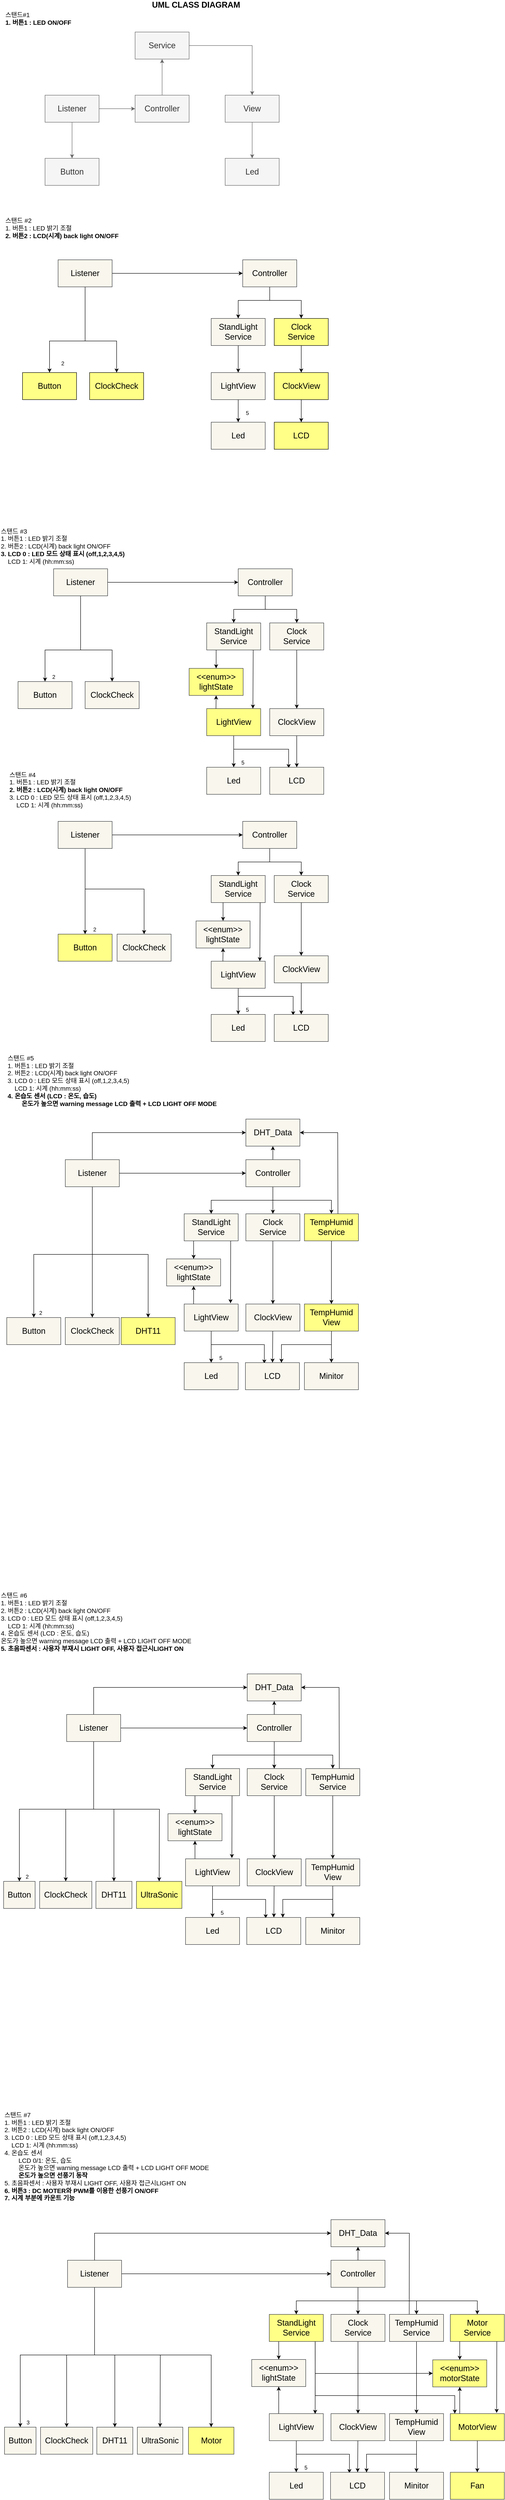 <mxfile>
    <diagram id="rwZVFnb9-4XuviEcM_qo" name="페이지-1">
        <mxGraphModel dx="939" dy="442" grid="1" gridSize="10" guides="1" tooltips="1" connect="1" arrows="1" fold="1" page="1" pageScale="1" pageWidth="827" pageHeight="1169" background="#ffffff" math="0" shadow="0">
            <root>
                <mxCell id="0"/>
                <mxCell id="1" parent="0"/>
                <mxCell id="2" value="Button" style="whiteSpace=wrap;html=1;fontSize=18;strokeColor=#666666;fontColor=#333333;fillColor=#f5f5f5;" parent="1" vertex="1">
                    <mxGeometry x="110" y="360" width="120" height="60" as="geometry"/>
                </mxCell>
                <mxCell id="6" value="" style="edgeStyle=none;html=1;fontSize=18;strokeColor=#666666;fontColor=#000000;fillColor=#f5f5f5;" parent="1" source="4" target="2" edge="1">
                    <mxGeometry relative="1" as="geometry"/>
                </mxCell>
                <mxCell id="8" value="" style="edgeStyle=none;html=1;fontSize=18;strokeColor=#666666;fontColor=#000000;fillColor=#f5f5f5;" parent="1" source="4" target="7" edge="1">
                    <mxGeometry relative="1" as="geometry"/>
                </mxCell>
                <mxCell id="4" value="Listener" style="whiteSpace=wrap;html=1;fontSize=18;strokeColor=#666666;fontColor=#333333;fillColor=#f5f5f5;" parent="1" vertex="1">
                    <mxGeometry x="110" y="220" width="120" height="60" as="geometry"/>
                </mxCell>
                <mxCell id="14" value="" style="edgeStyle=none;html=1;fontSize=18;strokeColor=#666666;fontColor=#000000;fillColor=#f5f5f5;" parent="1" source="7" target="13" edge="1">
                    <mxGeometry relative="1" as="geometry"/>
                </mxCell>
                <mxCell id="7" value="Controller" style="whiteSpace=wrap;html=1;fontSize=18;strokeColor=#666666;fontColor=#333333;fillColor=#f5f5f5;" parent="1" vertex="1">
                    <mxGeometry x="310" y="220" width="120" height="60" as="geometry"/>
                </mxCell>
                <mxCell id="12" value="" style="edgeStyle=none;html=1;fontSize=18;strokeColor=#666666;fontColor=#000000;fillColor=#f5f5f5;" parent="1" source="9" target="11" edge="1">
                    <mxGeometry relative="1" as="geometry"/>
                </mxCell>
                <mxCell id="9" value="View" style="whiteSpace=wrap;html=1;fontSize=18;strokeColor=#666666;fontColor=#333333;fillColor=#f5f5f5;" parent="1" vertex="1">
                    <mxGeometry x="510" y="220" width="120" height="60" as="geometry"/>
                </mxCell>
                <mxCell id="11" value="Led" style="whiteSpace=wrap;html=1;fontSize=18;strokeColor=#666666;fontColor=#333333;fillColor=#f5f5f5;" parent="1" vertex="1">
                    <mxGeometry x="510" y="360" width="120" height="60" as="geometry"/>
                </mxCell>
                <mxCell id="15" style="edgeStyle=orthogonalEdgeStyle;html=1;exitX=1;exitY=0.5;exitDx=0;exitDy=0;entryX=0.5;entryY=0;entryDx=0;entryDy=0;fontSize=18;rounded=0;strokeColor=#666666;fontColor=#000000;fillColor=#f5f5f5;" parent="1" source="13" target="9" edge="1">
                    <mxGeometry relative="1" as="geometry"/>
                </mxCell>
                <mxCell id="13" value="Service" style="whiteSpace=wrap;html=1;fontSize=18;strokeColor=#666666;fontColor=#333333;fillColor=#f5f5f5;" parent="1" vertex="1">
                    <mxGeometry x="310" y="80" width="120" height="60" as="geometry"/>
                </mxCell>
                <mxCell id="16" value="Button" style="whiteSpace=wrap;html=1;fontSize=18;fillColor=#ffff88;strokeColor=#000000;fontColor=#000000;" parent="1" vertex="1">
                    <mxGeometry x="60" y="835" width="120" height="60" as="geometry"/>
                </mxCell>
                <mxCell id="17" value="" style="edgeStyle=none;html=1;fontSize=18;entryX=0.5;entryY=0;entryDx=0;entryDy=0;rounded=0;fontColor=#000000;strokeColor=#000000;" parent="1" source="19" edge="1">
                    <mxGeometry relative="1" as="geometry">
                        <Array as="points">
                            <mxPoint x="199" y="765"/>
                            <mxPoint x="120" y="765"/>
                        </Array>
                        <mxPoint x="120" y="835" as="targetPoint"/>
                    </mxGeometry>
                </mxCell>
                <mxCell id="18" value="" style="edgeStyle=none;html=1;fontSize=18;strokeColor=#000000;" parent="1" source="19" target="21" edge="1">
                    <mxGeometry relative="1" as="geometry"/>
                </mxCell>
                <mxCell id="38" style="edgeStyle=none;rounded=0;html=1;entryX=0.5;entryY=0;entryDx=0;entryDy=0;exitX=0.5;exitY=1;exitDx=0;exitDy=0;fontColor=#000000;strokeColor=#000000;" parent="1" source="19" target="37" edge="1">
                    <mxGeometry relative="1" as="geometry">
                        <Array as="points">
                            <mxPoint x="199" y="765"/>
                            <mxPoint x="269" y="765"/>
                        </Array>
                    </mxGeometry>
                </mxCell>
                <mxCell id="19" value="Listener" style="whiteSpace=wrap;html=1;fontSize=18;strokeColor=#36393d;fillColor=#f9f7ed;fontColor=#000000;" parent="1" vertex="1">
                    <mxGeometry x="139" y="585" width="120" height="60" as="geometry"/>
                </mxCell>
                <mxCell id="33" style="edgeStyle=none;html=1;entryX=0.5;entryY=0;entryDx=0;entryDy=0;rounded=0;strokeColor=#000000;" parent="1" source="21" target="26" edge="1">
                    <mxGeometry relative="1" as="geometry">
                        <Array as="points">
                            <mxPoint x="609" y="675"/>
                            <mxPoint x="539" y="675"/>
                        </Array>
                    </mxGeometry>
                </mxCell>
                <mxCell id="34" style="edgeStyle=none;rounded=0;html=1;entryX=0.5;entryY=0;entryDx=0;entryDy=0;strokeColor=#000000;" parent="1" source="21" target="27" edge="1">
                    <mxGeometry relative="1" as="geometry">
                        <Array as="points">
                            <mxPoint x="609" y="675"/>
                            <mxPoint x="679" y="675"/>
                        </Array>
                    </mxGeometry>
                </mxCell>
                <mxCell id="21" value="Controller" style="whiteSpace=wrap;html=1;fontSize=18;strokeColor=#36393d;fillColor=#f9f7ed;fontColor=#000000;" parent="1" vertex="1">
                    <mxGeometry x="549" y="585" width="120" height="60" as="geometry"/>
                </mxCell>
                <mxCell id="22" value="" style="edgeStyle=none;html=1;fontSize=18;strokeColor=#000000;" parent="1" source="23" target="24" edge="1">
                    <mxGeometry relative="1" as="geometry"/>
                </mxCell>
                <mxCell id="23" value="LightView" style="whiteSpace=wrap;html=1;fontSize=18;strokeColor=#36393d;fillColor=#f9f7ed;fontColor=#000000;" parent="1" vertex="1">
                    <mxGeometry x="479" y="835" width="120" height="60" as="geometry"/>
                </mxCell>
                <mxCell id="24" value="Led" style="whiteSpace=wrap;html=1;fontSize=18;strokeColor=#36393d;fillColor=#f9f7ed;fontColor=#000000;" parent="1" vertex="1">
                    <mxGeometry x="479" y="945" width="120" height="60" as="geometry"/>
                </mxCell>
                <mxCell id="31" value="" style="edgeStyle=none;html=1;strokeColor=#000000;" parent="1" source="26" target="23" edge="1">
                    <mxGeometry relative="1" as="geometry"/>
                </mxCell>
                <mxCell id="26" value="StandLight&lt;br&gt;Service" style="whiteSpace=wrap;html=1;fontSize=18;strokeColor=#36393d;fillColor=#f9f7ed;fontColor=#000000;" parent="1" vertex="1">
                    <mxGeometry x="479" y="715" width="120" height="60" as="geometry"/>
                </mxCell>
                <mxCell id="32" value="" style="edgeStyle=none;html=1;strokeColor=#000000;" parent="1" source="27" target="28" edge="1">
                    <mxGeometry relative="1" as="geometry"/>
                </mxCell>
                <mxCell id="27" value="Clock&lt;br&gt;Service" style="whiteSpace=wrap;html=1;fontSize=18;fillColor=#ffff88;strokeColor=#000000;fontColor=#000000;" parent="1" vertex="1">
                    <mxGeometry x="619" y="715" width="120" height="60" as="geometry"/>
                </mxCell>
                <mxCell id="30" value="" style="edgeStyle=none;html=1;strokeColor=#000000;" parent="1" source="28" target="29" edge="1">
                    <mxGeometry relative="1" as="geometry"/>
                </mxCell>
                <mxCell id="28" value="ClockView" style="whiteSpace=wrap;html=1;fontSize=18;fillColor=#ffff88;strokeColor=#000000;fontColor=#000000;" parent="1" vertex="1">
                    <mxGeometry x="619" y="835" width="120" height="60" as="geometry"/>
                </mxCell>
                <mxCell id="29" value="LCD" style="whiteSpace=wrap;html=1;fontSize=18;fillColor=#ffff88;strokeColor=#000000;fontColor=#000000;" parent="1" vertex="1">
                    <mxGeometry x="619" y="945" width="120" height="60" as="geometry"/>
                </mxCell>
                <mxCell id="35" value="5" style="text;html=1;resizable=0;autosize=1;align=center;verticalAlign=middle;points=[];fillColor=none;rounded=0;fontColor=#000000;" parent="1" vertex="1">
                    <mxGeometry x="549" y="915" width="20" height="20" as="geometry"/>
                </mxCell>
                <mxCell id="36" value="2" style="text;html=1;resizable=0;autosize=1;align=center;verticalAlign=middle;points=[];fillColor=none;rounded=0;fontColor=#000000;" parent="1" vertex="1">
                    <mxGeometry x="139" y="805" width="20" height="20" as="geometry"/>
                </mxCell>
                <mxCell id="37" value="ClockCheck" style="whiteSpace=wrap;html=1;fontSize=18;fillColor=#ffff88;strokeColor=#000000;fontColor=#000000;" parent="1" vertex="1">
                    <mxGeometry x="209" y="835" width="120" height="60" as="geometry"/>
                </mxCell>
                <mxCell id="39" value="&lt;font style=&quot;font-size: 14px&quot;&gt;스탠드 #2&lt;br&gt;1. 버튼1 : LED 밝기 조절&lt;br&gt;&lt;b&gt;2. 버튼2 : LCD(시계) back light ON/OFF&lt;/b&gt;&lt;/font&gt;" style="text;html=1;resizable=0;autosize=1;align=left;verticalAlign=middle;points=[];fillColor=none;strokeColor=none;rounded=0;fontColor=#000000;" parent="1" vertex="1">
                    <mxGeometry x="20" y="490" width="270" height="50" as="geometry"/>
                </mxCell>
                <mxCell id="40" value="&lt;font style=&quot;font-size: 14px&quot;&gt;스탠드#1&lt;br&gt;&lt;b&gt;1. 버튼1 : LED ON/OFF&lt;/b&gt;&lt;/font&gt;" style="text;html=1;resizable=0;autosize=1;align=left;verticalAlign=middle;points=[];fillColor=none;rounded=0;fontColor=#000000;" parent="1" vertex="1">
                    <mxGeometry x="20" y="30" width="160" height="40" as="geometry"/>
                </mxCell>
                <mxCell id="41" value="Button" style="whiteSpace=wrap;html=1;fontSize=18;fillColor=#f9f7ed;strokeColor=#36393d;fontColor=#000000;" parent="1" vertex="1">
                    <mxGeometry x="50" y="1520" width="120" height="60" as="geometry"/>
                </mxCell>
                <mxCell id="42" value="" style="edgeStyle=none;html=1;fontSize=18;entryX=0.5;entryY=0;entryDx=0;entryDy=0;rounded=0;fontColor=#000000;strokeColor=#000000;" parent="1" source="45" target="41" edge="1">
                    <mxGeometry relative="1" as="geometry">
                        <Array as="points">
                            <mxPoint x="189" y="1450"/>
                            <mxPoint x="110" y="1450"/>
                        </Array>
                    </mxGeometry>
                </mxCell>
                <mxCell id="43" value="" style="edgeStyle=none;html=1;fontSize=18;strokeColor=#000000;" parent="1" source="45" target="48" edge="1">
                    <mxGeometry relative="1" as="geometry"/>
                </mxCell>
                <mxCell id="44" style="edgeStyle=none;rounded=0;html=1;entryX=0.5;entryY=0;entryDx=0;entryDy=0;exitX=0.5;exitY=1;exitDx=0;exitDy=0;fontColor=#000000;strokeColor=#000000;" parent="1" source="45" target="61" edge="1">
                    <mxGeometry relative="1" as="geometry">
                        <Array as="points">
                            <mxPoint x="189" y="1450"/>
                            <mxPoint x="259" y="1450"/>
                        </Array>
                    </mxGeometry>
                </mxCell>
                <mxCell id="45" value="Listener" style="whiteSpace=wrap;html=1;fontSize=18;strokeColor=#36393d;fillColor=#f9f7ed;fontColor=#000000;" parent="1" vertex="1">
                    <mxGeometry x="129" y="1270" width="120" height="60" as="geometry"/>
                </mxCell>
                <mxCell id="46" style="edgeStyle=none;html=1;entryX=0.5;entryY=0;entryDx=0;entryDy=0;rounded=0;strokeColor=#000000;" parent="1" source="48" target="53" edge="1">
                    <mxGeometry relative="1" as="geometry">
                        <Array as="points">
                            <mxPoint x="599" y="1360"/>
                            <mxPoint x="529" y="1360"/>
                        </Array>
                    </mxGeometry>
                </mxCell>
                <mxCell id="47" style="edgeStyle=none;rounded=0;html=1;entryX=0.5;entryY=0;entryDx=0;entryDy=0;strokeColor=#000000;" parent="1" source="48" target="55" edge="1">
                    <mxGeometry relative="1" as="geometry">
                        <Array as="points">
                            <mxPoint x="599" y="1360"/>
                            <mxPoint x="669" y="1360"/>
                        </Array>
                    </mxGeometry>
                </mxCell>
                <mxCell id="48" value="Controller" style="whiteSpace=wrap;html=1;fontSize=18;strokeColor=#36393d;fillColor=#f9f7ed;fontColor=#000000;" parent="1" vertex="1">
                    <mxGeometry x="539" y="1270" width="120" height="60" as="geometry"/>
                </mxCell>
                <mxCell id="49" value="" style="edgeStyle=none;html=1;fontSize=18;strokeColor=#000000;" parent="1" source="50" target="51" edge="1">
                    <mxGeometry relative="1" as="geometry"/>
                </mxCell>
                <mxCell id="62" style="edgeStyle=none;html=1;exitX=0.5;exitY=1;exitDx=0;exitDy=0;strokeColor=#000000;entryX=0.35;entryY=0.033;entryDx=0;entryDy=0;entryPerimeter=0;rounded=0;" parent="1" source="50" target="58" edge="1">
                    <mxGeometry relative="1" as="geometry">
                        <mxPoint x="650" y="1770" as="targetPoint"/>
                        <Array as="points">
                            <mxPoint x="529" y="1670"/>
                            <mxPoint x="651" y="1670"/>
                        </Array>
                    </mxGeometry>
                </mxCell>
                <mxCell id="50" value="LightView" style="whiteSpace=wrap;html=1;fontSize=18;strokeColor=#36393d;fillColor=#ffff88;fontColor=#000000;" parent="1" vertex="1">
                    <mxGeometry x="469" y="1580" width="120" height="60" as="geometry"/>
                </mxCell>
                <mxCell id="51" value="Led" style="whiteSpace=wrap;html=1;fontSize=18;strokeColor=#36393d;fillColor=#f9f7ed;fontColor=#000000;" parent="1" vertex="1">
                    <mxGeometry x="469" y="1710" width="120" height="60" as="geometry"/>
                </mxCell>
                <mxCell id="53" value="StandLight&lt;br&gt;Service" style="whiteSpace=wrap;html=1;fontSize=18;strokeColor=#36393d;fillColor=#f9f7ed;fontColor=#000000;" parent="1" vertex="1">
                    <mxGeometry x="469" y="1390" width="120" height="60" as="geometry"/>
                </mxCell>
                <mxCell id="54" value="" style="edgeStyle=none;html=1;strokeColor=#000000;entryX=0.5;entryY=0;entryDx=0;entryDy=0;" parent="1" source="55" target="57" edge="1">
                    <mxGeometry relative="1" as="geometry">
                        <mxPoint x="669" y="1590" as="targetPoint"/>
                    </mxGeometry>
                </mxCell>
                <mxCell id="55" value="Clock&lt;br&gt;Service" style="whiteSpace=wrap;html=1;fontSize=18;fillColor=#f9f7ed;strokeColor=#36393d;fontColor=#000000;" parent="1" vertex="1">
                    <mxGeometry x="609" y="1390" width="120" height="60" as="geometry"/>
                </mxCell>
                <mxCell id="56" value="" style="edgeStyle=none;html=1;strokeColor=#000000;" parent="1" source="57" target="58" edge="1">
                    <mxGeometry relative="1" as="geometry"/>
                </mxCell>
                <mxCell id="57" value="ClockView" style="whiteSpace=wrap;html=1;fontSize=18;fillColor=#f9f7ed;strokeColor=#36393d;fontColor=#000000;" parent="1" vertex="1">
                    <mxGeometry x="609" y="1580" width="120" height="60" as="geometry"/>
                </mxCell>
                <mxCell id="58" value="LCD" style="whiteSpace=wrap;html=1;fontSize=18;fillColor=#f9f7ed;strokeColor=#36393d;fontColor=#000000;" parent="1" vertex="1">
                    <mxGeometry x="609" y="1710" width="120" height="60" as="geometry"/>
                </mxCell>
                <mxCell id="59" value="5" style="text;html=1;resizable=0;autosize=1;align=center;verticalAlign=middle;points=[];fillColor=none;rounded=0;fontColor=#000000;" parent="1" vertex="1">
                    <mxGeometry x="539" y="1690" width="20" height="20" as="geometry"/>
                </mxCell>
                <mxCell id="60" value="2" style="text;html=1;resizable=0;autosize=1;align=center;verticalAlign=middle;points=[];fillColor=none;rounded=0;fontColor=#000000;" parent="1" vertex="1">
                    <mxGeometry x="119" y="1500" width="20" height="20" as="geometry"/>
                </mxCell>
                <mxCell id="61" value="ClockCheck" style="whiteSpace=wrap;html=1;fontSize=18;fillColor=#f9f7ed;strokeColor=#36393d;fontColor=#000000;" parent="1" vertex="1">
                    <mxGeometry x="199" y="1520" width="120" height="60" as="geometry"/>
                </mxCell>
                <mxCell id="63" value="&lt;font&gt;&lt;font style=&quot;font-size: 14px&quot;&gt;스탠드 #3&lt;br&gt;1. 버튼1 : LED 밝기 조절&lt;br&gt;2. 버튼2 : LCD(시계) back light ON/OFF&lt;br&gt;&lt;b&gt;3. LCD 0 : LED 모드 상태 표시 (off,1,2,3,4,5)&lt;/b&gt;&lt;br&gt;&amp;nbsp; &amp;nbsp; LCD 1: 시계 (hh:mm:ss)&lt;/font&gt;&lt;br&gt;&lt;/font&gt;" style="text;html=1;resizable=0;autosize=1;align=left;verticalAlign=middle;points=[];fillColor=none;strokeColor=none;rounded=0;fontColor=#000000;" parent="1" vertex="1">
                    <mxGeometry x="10" y="1180" width="300" height="80" as="geometry"/>
                </mxCell>
                <mxCell id="86" value="Button" style="whiteSpace=wrap;html=1;fontSize=18;fillColor=#ffff88;strokeColor=#36393d;fontColor=#000000;" parent="1" vertex="1">
                    <mxGeometry x="139" y="2080" width="120" height="60" as="geometry"/>
                </mxCell>
                <mxCell id="87" value="" style="edgeStyle=none;html=1;fontSize=18;entryX=0.5;entryY=0;entryDx=0;entryDy=0;rounded=0;fontColor=#000000;strokeColor=#000000;" parent="1" source="90" target="86" edge="1">
                    <mxGeometry relative="1" as="geometry">
                        <Array as="points">
                            <mxPoint x="199" y="2010"/>
                        </Array>
                    </mxGeometry>
                </mxCell>
                <mxCell id="88" value="" style="edgeStyle=none;html=1;fontSize=18;strokeColor=#000000;" parent="1" source="90" target="93" edge="1">
                    <mxGeometry relative="1" as="geometry"/>
                </mxCell>
                <mxCell id="89" style="edgeStyle=none;rounded=0;html=1;entryX=0.5;entryY=0;entryDx=0;entryDy=0;exitX=0.5;exitY=1;exitDx=0;exitDy=0;fontColor=#000000;strokeColor=#000000;" parent="1" source="90" target="107" edge="1">
                    <mxGeometry relative="1" as="geometry">
                        <Array as="points">
                            <mxPoint x="199" y="1980"/>
                            <mxPoint x="269" y="1980"/>
                            <mxPoint x="330" y="1980"/>
                        </Array>
                    </mxGeometry>
                </mxCell>
                <mxCell id="90" value="Listener" style="whiteSpace=wrap;html=1;fontSize=18;strokeColor=#36393d;fillColor=#f9f7ed;fontColor=#000000;" parent="1" vertex="1">
                    <mxGeometry x="139" y="1830" width="120" height="60" as="geometry"/>
                </mxCell>
                <mxCell id="91" style="edgeStyle=none;html=1;entryX=0.5;entryY=0;entryDx=0;entryDy=0;rounded=0;strokeColor=#000000;" parent="1" source="93" target="99" edge="1">
                    <mxGeometry relative="1" as="geometry">
                        <Array as="points">
                            <mxPoint x="609" y="1920"/>
                            <mxPoint x="539" y="1920"/>
                        </Array>
                    </mxGeometry>
                </mxCell>
                <mxCell id="92" style="edgeStyle=none;rounded=0;html=1;entryX=0.5;entryY=0;entryDx=0;entryDy=0;strokeColor=#000000;" parent="1" source="93" target="101" edge="1">
                    <mxGeometry relative="1" as="geometry">
                        <Array as="points">
                            <mxPoint x="609" y="1920"/>
                            <mxPoint x="679" y="1920"/>
                        </Array>
                    </mxGeometry>
                </mxCell>
                <mxCell id="93" value="Controller" style="whiteSpace=wrap;html=1;fontSize=18;strokeColor=#36393d;fillColor=#f9f7ed;fontColor=#000000;" parent="1" vertex="1">
                    <mxGeometry x="549" y="1830" width="120" height="60" as="geometry"/>
                </mxCell>
                <mxCell id="94" value="" style="edgeStyle=none;html=1;fontSize=18;strokeColor=#000000;" parent="1" source="96" target="97" edge="1">
                    <mxGeometry relative="1" as="geometry"/>
                </mxCell>
                <mxCell id="95" style="edgeStyle=none;html=1;exitX=0.5;exitY=1;exitDx=0;exitDy=0;strokeColor=#000000;entryX=0.35;entryY=0.033;entryDx=0;entryDy=0;entryPerimeter=0;rounded=0;" parent="1" source="96" target="104" edge="1">
                    <mxGeometry relative="1" as="geometry">
                        <mxPoint x="660" y="2318" as="targetPoint"/>
                        <Array as="points">
                            <mxPoint x="539" y="2218"/>
                            <mxPoint x="661" y="2218"/>
                        </Array>
                    </mxGeometry>
                </mxCell>
                <mxCell id="96" value="LightView" style="whiteSpace=wrap;html=1;fontSize=18;strokeColor=#36393d;fillColor=#f9f7ed;fontColor=#000000;" parent="1" vertex="1">
                    <mxGeometry x="479" y="2140" width="120" height="60" as="geometry"/>
                </mxCell>
                <mxCell id="97" value="Led" style="whiteSpace=wrap;html=1;fontSize=18;strokeColor=#36393d;fillColor=#f9f7ed;fontColor=#000000;" parent="1" vertex="1">
                    <mxGeometry x="479" y="2258" width="120" height="60" as="geometry"/>
                </mxCell>
                <mxCell id="99" value="StandLight&lt;br&gt;Service" style="whiteSpace=wrap;html=1;fontSize=18;strokeColor=#36393d;fillColor=#f9f7ed;fontColor=#000000;" parent="1" vertex="1">
                    <mxGeometry x="479" y="1950" width="120" height="60" as="geometry"/>
                </mxCell>
                <mxCell id="100" value="" style="edgeStyle=none;html=1;strokeColor=#000000;" parent="1" source="101" target="103" edge="1">
                    <mxGeometry relative="1" as="geometry"/>
                </mxCell>
                <mxCell id="101" value="Clock&lt;br&gt;Service" style="whiteSpace=wrap;html=1;fontSize=18;fillColor=#f9f7ed;strokeColor=#36393d;fontColor=#000000;" parent="1" vertex="1">
                    <mxGeometry x="619" y="1950" width="120" height="60" as="geometry"/>
                </mxCell>
                <mxCell id="102" value="" style="edgeStyle=none;html=1;strokeColor=#000000;" parent="1" source="103" target="104" edge="1">
                    <mxGeometry relative="1" as="geometry"/>
                </mxCell>
                <mxCell id="103" value="ClockView" style="whiteSpace=wrap;html=1;fontSize=18;fillColor=#f9f7ed;strokeColor=#36393d;fontColor=#000000;" parent="1" vertex="1">
                    <mxGeometry x="619" y="2128" width="120" height="60" as="geometry"/>
                </mxCell>
                <mxCell id="104" value="LCD" style="whiteSpace=wrap;html=1;fontSize=18;fillColor=#f9f7ed;strokeColor=#36393d;fontColor=#000000;" parent="1" vertex="1">
                    <mxGeometry x="619" y="2258" width="120" height="60" as="geometry"/>
                </mxCell>
                <mxCell id="105" value="5" style="text;html=1;resizable=0;autosize=1;align=center;verticalAlign=middle;points=[];fillColor=none;rounded=0;fontColor=#000000;" parent="1" vertex="1">
                    <mxGeometry x="549" y="2238" width="20" height="20" as="geometry"/>
                </mxCell>
                <mxCell id="106" value="2" style="text;html=1;resizable=0;autosize=1;align=center;verticalAlign=middle;points=[];fillColor=none;rounded=0;fontColor=#000000;" parent="1" vertex="1">
                    <mxGeometry x="210" y="2060" width="20" height="20" as="geometry"/>
                </mxCell>
                <mxCell id="107" value="ClockCheck" style="whiteSpace=wrap;html=1;fontSize=18;fillColor=#f9f7ed;strokeColor=#36393d;fontColor=#000000;" parent="1" vertex="1">
                    <mxGeometry x="270" y="2080" width="120" height="60" as="geometry"/>
                </mxCell>
                <mxCell id="108" value="&lt;font&gt;&lt;font style=&quot;font-size: 14px&quot;&gt;스탠드 #4&lt;br&gt;1. 버튼1 : LED 밝기 조절&lt;br&gt;&lt;b&gt;2. 버튼2 :&lt;/b&gt; &lt;b&gt;LCD(시계) back light ON/OFF&lt;/b&gt;&lt;br&gt;3. LCD 0 : LED 모드 상태 표시 (off,1,2,3,4,5)&lt;br&gt;&amp;nbsp; &amp;nbsp; LCD 1: 시계 (hh:mm:ss)&lt;/font&gt;&lt;br&gt;&lt;/font&gt;" style="text;html=1;resizable=0;autosize=1;align=left;verticalAlign=middle;points=[];fillColor=none;strokeColor=none;rounded=0;fontColor=#000000;" parent="1" vertex="1">
                    <mxGeometry x="29" y="1720" width="290" height="80" as="geometry"/>
                </mxCell>
                <mxCell id="Rb2rSseCKVTXl8TNKAfo-113" value="Button" style="whiteSpace=wrap;html=1;fontSize=18;fillColor=#f9f7ed;strokeColor=#36393d;fontColor=#000000;" parent="1" vertex="1">
                    <mxGeometry x="25" y="2930" width="120" height="60" as="geometry"/>
                </mxCell>
                <mxCell id="Rb2rSseCKVTXl8TNKAfo-114" value="" style="edgeStyle=none;html=1;fontSize=18;entryX=0.5;entryY=0;entryDx=0;entryDy=0;rounded=0;fontColor=#000000;strokeColor=#000000;" parent="1" source="Rb2rSseCKVTXl8TNKAfo-118" target="Rb2rSseCKVTXl8TNKAfo-113" edge="1">
                    <mxGeometry relative="1" as="geometry">
                        <Array as="points">
                            <mxPoint x="215" y="2790"/>
                            <mxPoint x="85" y="2790"/>
                        </Array>
                    </mxGeometry>
                </mxCell>
                <mxCell id="Rb2rSseCKVTXl8TNKAfo-115" value="" style="edgeStyle=none;html=1;fontSize=18;strokeColor=#000000;" parent="1" source="Rb2rSseCKVTXl8TNKAfo-118" target="Rb2rSseCKVTXl8TNKAfo-121" edge="1">
                    <mxGeometry relative="1" as="geometry"/>
                </mxCell>
                <mxCell id="Rb2rSseCKVTXl8TNKAfo-116" style="edgeStyle=none;rounded=0;html=1;entryX=0.5;entryY=0;entryDx=0;entryDy=0;exitX=0.5;exitY=1;exitDx=0;exitDy=0;fontColor=#000000;strokeColor=#000000;" parent="1" source="Rb2rSseCKVTXl8TNKAfo-118" target="Rb2rSseCKVTXl8TNKAfo-135" edge="1">
                    <mxGeometry relative="1" as="geometry">
                        <Array as="points"/>
                    </mxGeometry>
                </mxCell>
                <mxCell id="Rb2rSseCKVTXl8TNKAfo-139" style="edgeStyle=orthogonalEdgeStyle;rounded=0;html=1;exitX=0.5;exitY=1;exitDx=0;exitDy=0;fontSize=14;fontColor=#000000;strokeColor=#000000;" parent="1" source="Rb2rSseCKVTXl8TNKAfo-118" target="Rb2rSseCKVTXl8TNKAfo-138" edge="1">
                    <mxGeometry relative="1" as="geometry">
                        <Array as="points">
                            <mxPoint x="215" y="2790"/>
                            <mxPoint x="339" y="2790"/>
                        </Array>
                    </mxGeometry>
                </mxCell>
                <mxCell id="124" style="edgeStyle=none;html=1;entryX=0;entryY=0.5;entryDx=0;entryDy=0;fontColor=#000000;strokeColor=#000000;exitX=0.5;exitY=0;exitDx=0;exitDy=0;rounded=0;" parent="1" source="Rb2rSseCKVTXl8TNKAfo-118" target="123" edge="1">
                    <mxGeometry relative="1" as="geometry">
                        <Array as="points">
                            <mxPoint x="215" y="2520"/>
                        </Array>
                    </mxGeometry>
                </mxCell>
                <mxCell id="Rb2rSseCKVTXl8TNKAfo-118" value="Listener" style="whiteSpace=wrap;html=1;fontSize=18;strokeColor=#36393d;fillColor=#f9f7ed;fontColor=#000000;" parent="1" vertex="1">
                    <mxGeometry x="155" y="2580" width="120" height="60" as="geometry"/>
                </mxCell>
                <mxCell id="Rb2rSseCKVTXl8TNKAfo-119" style="edgeStyle=none;html=1;entryX=0.5;entryY=0;entryDx=0;entryDy=0;rounded=0;strokeColor=#000000;" parent="1" source="Rb2rSseCKVTXl8TNKAfo-121" target="Rb2rSseCKVTXl8TNKAfo-127" edge="1">
                    <mxGeometry relative="1" as="geometry">
                        <Array as="points">
                            <mxPoint x="616" y="2670"/>
                            <mxPoint x="479" y="2670"/>
                        </Array>
                    </mxGeometry>
                </mxCell>
                <mxCell id="117" style="edgeStyle=orthogonalEdgeStyle;html=1;exitX=0.5;exitY=1;exitDx=0;exitDy=0;entryX=0.5;entryY=0;entryDx=0;entryDy=0;fontColor=#000000;rounded=0;strokeColor=#000000;" parent="1" source="Rb2rSseCKVTXl8TNKAfo-121" target="113" edge="1">
                    <mxGeometry relative="1" as="geometry">
                        <Array as="points">
                            <mxPoint x="616" y="2670"/>
                            <mxPoint x="746" y="2670"/>
                        </Array>
                    </mxGeometry>
                </mxCell>
                <mxCell id="125" style="edgeStyle=none;rounded=0;html=1;entryX=0.5;entryY=1;entryDx=0;entryDy=0;fontColor=#000000;strokeColor=#000000;exitX=0.5;exitY=0;exitDx=0;exitDy=0;" parent="1" source="Rb2rSseCKVTXl8TNKAfo-121" target="123" edge="1">
                    <mxGeometry relative="1" as="geometry">
                        <Array as="points"/>
                    </mxGeometry>
                </mxCell>
                <mxCell id="127" style="edgeStyle=none;rounded=0;html=1;entryX=0.5;entryY=0;entryDx=0;entryDy=0;fontColor=#000000;strokeColor=#000000;" parent="1" source="Rb2rSseCKVTXl8TNKAfo-121" target="Rb2rSseCKVTXl8TNKAfo-129" edge="1">
                    <mxGeometry relative="1" as="geometry"/>
                </mxCell>
                <mxCell id="Rb2rSseCKVTXl8TNKAfo-121" value="Controller" style="whiteSpace=wrap;html=1;fontSize=18;strokeColor=#36393d;fillColor=#f9f7ed;fontColor=#000000;" parent="1" vertex="1">
                    <mxGeometry x="556" y="2580" width="120" height="60" as="geometry"/>
                </mxCell>
                <mxCell id="Rb2rSseCKVTXl8TNKAfo-122" value="" style="edgeStyle=none;html=1;fontSize=18;strokeColor=#000000;" parent="1" source="Rb2rSseCKVTXl8TNKAfo-124" target="Rb2rSseCKVTXl8TNKAfo-125" edge="1">
                    <mxGeometry relative="1" as="geometry"/>
                </mxCell>
                <mxCell id="Rb2rSseCKVTXl8TNKAfo-123" style="edgeStyle=none;html=1;exitX=0.5;exitY=1;exitDx=0;exitDy=0;strokeColor=#000000;entryX=0.35;entryY=0.033;entryDx=0;entryDy=0;entryPerimeter=0;rounded=0;" parent="1" source="Rb2rSseCKVTXl8TNKAfo-124" target="Rb2rSseCKVTXl8TNKAfo-132" edge="1">
                    <mxGeometry relative="1" as="geometry">
                        <mxPoint x="596" y="2990" as="targetPoint"/>
                        <Array as="points">
                            <mxPoint x="479" y="2990"/>
                            <mxPoint x="597" y="2990"/>
                        </Array>
                    </mxGeometry>
                </mxCell>
                <mxCell id="172" style="edgeStyle=none;rounded=0;html=1;entryX=0.5;entryY=1;entryDx=0;entryDy=0;fontSize=14;fontColor=#000000;strokeColor=#000000;exitX=0.175;exitY=-0.008;exitDx=0;exitDy=0;exitPerimeter=0;" parent="1" source="Rb2rSseCKVTXl8TNKAfo-124" target="170" edge="1">
                    <mxGeometry relative="1" as="geometry">
                        <Array as="points">
                            <mxPoint x="440" y="2880"/>
                        </Array>
                    </mxGeometry>
                </mxCell>
                <mxCell id="Rb2rSseCKVTXl8TNKAfo-124" value="LightView" style="whiteSpace=wrap;html=1;fontSize=18;strokeColor=#36393d;fillColor=#f9f7ed;fontColor=#000000;" parent="1" vertex="1">
                    <mxGeometry x="419" y="2900" width="120" height="60" as="geometry"/>
                </mxCell>
                <mxCell id="Rb2rSseCKVTXl8TNKAfo-125" value="Led" style="whiteSpace=wrap;html=1;fontSize=18;strokeColor=#36393d;fillColor=#f9f7ed;fontColor=#000000;" parent="1" vertex="1">
                    <mxGeometry x="419" y="3030" width="120" height="60" as="geometry"/>
                </mxCell>
                <mxCell id="Rb2rSseCKVTXl8TNKAfo-126" value="" style="edgeStyle=none;html=1;strokeColor=#000000;exitX=0.861;exitY=0.987;exitDx=0;exitDy=0;exitPerimeter=0;entryX=0.858;entryY=-0.026;entryDx=0;entryDy=0;entryPerimeter=0;" parent="1" source="Rb2rSseCKVTXl8TNKAfo-127" target="Rb2rSseCKVTXl8TNKAfo-124" edge="1">
                    <mxGeometry relative="1" as="geometry"/>
                </mxCell>
                <mxCell id="171" style="edgeStyle=none;rounded=0;html=1;entryX=0.5;entryY=0;entryDx=0;entryDy=0;fontSize=14;fontColor=#000000;strokeColor=#000000;exitX=0.175;exitY=0.987;exitDx=0;exitDy=0;exitPerimeter=0;" parent="1" source="Rb2rSseCKVTXl8TNKAfo-127" target="170" edge="1">
                    <mxGeometry relative="1" as="geometry">
                        <Array as="points">
                            <mxPoint x="440" y="2780"/>
                        </Array>
                    </mxGeometry>
                </mxCell>
                <mxCell id="Rb2rSseCKVTXl8TNKAfo-127" value="StandLight&lt;br&gt;Service" style="whiteSpace=wrap;html=1;fontSize=18;strokeColor=#36393d;fillColor=#f9f7ed;fontColor=#000000;" parent="1" vertex="1">
                    <mxGeometry x="419" y="2700" width="120" height="60" as="geometry"/>
                </mxCell>
                <mxCell id="Rb2rSseCKVTXl8TNKAfo-128" value="" style="edgeStyle=none;html=1;strokeColor=#000000;" parent="1" source="Rb2rSseCKVTXl8TNKAfo-129" target="Rb2rSseCKVTXl8TNKAfo-131" edge="1">
                    <mxGeometry relative="1" as="geometry"/>
                </mxCell>
                <mxCell id="Rb2rSseCKVTXl8TNKAfo-129" value="Clock&lt;br&gt;Service" style="whiteSpace=wrap;html=1;fontSize=18;fillColor=#f9f7ed;strokeColor=#36393d;fontColor=#000000;" parent="1" vertex="1">
                    <mxGeometry x="556" y="2700" width="120" height="60" as="geometry"/>
                </mxCell>
                <mxCell id="Rb2rSseCKVTXl8TNKAfo-130" value="" style="edgeStyle=none;html=1;strokeColor=#000000;" parent="1" source="Rb2rSseCKVTXl8TNKAfo-131" target="Rb2rSseCKVTXl8TNKAfo-132" edge="1">
                    <mxGeometry relative="1" as="geometry"/>
                </mxCell>
                <mxCell id="Rb2rSseCKVTXl8TNKAfo-131" value="ClockView" style="whiteSpace=wrap;html=1;fontSize=18;fillColor=#f9f7ed;strokeColor=#36393d;fontColor=#000000;" parent="1" vertex="1">
                    <mxGeometry x="556" y="2900" width="120" height="60" as="geometry"/>
                </mxCell>
                <mxCell id="Rb2rSseCKVTXl8TNKAfo-132" value="LCD" style="whiteSpace=wrap;html=1;fontSize=18;fillColor=#f9f7ed;strokeColor=#36393d;fontColor=#000000;" parent="1" vertex="1">
                    <mxGeometry x="555" y="3030" width="120" height="60" as="geometry"/>
                </mxCell>
                <mxCell id="Rb2rSseCKVTXl8TNKAfo-133" value="5" style="text;html=1;resizable=0;autosize=1;align=center;verticalAlign=middle;points=[];fillColor=none;rounded=0;fontColor=#000000;" parent="1" vertex="1">
                    <mxGeometry x="490" y="3010" width="20" height="20" as="geometry"/>
                </mxCell>
                <mxCell id="Rb2rSseCKVTXl8TNKAfo-134" value="2" style="text;html=1;resizable=0;autosize=1;align=center;verticalAlign=middle;points=[];fillColor=none;rounded=0;fontColor=#000000;" parent="1" vertex="1">
                    <mxGeometry x="90" y="2910" width="20" height="20" as="geometry"/>
                </mxCell>
                <mxCell id="Rb2rSseCKVTXl8TNKAfo-135" value="ClockCheck" style="whiteSpace=wrap;html=1;fontSize=18;fillColor=#f9f7ed;strokeColor=#36393d;fontColor=#000000;" parent="1" vertex="1">
                    <mxGeometry x="155" y="2930" width="120" height="60" as="geometry"/>
                </mxCell>
                <mxCell id="Rb2rSseCKVTXl8TNKAfo-136" value="&lt;font&gt;&lt;font style=&quot;font-size: 14px&quot;&gt;&lt;font&gt;&lt;font&gt;스탠드 #5&lt;br&gt;1. 버튼1 : LED 밝기 조절&lt;br&gt;2. 버튼2 : LCD(시계) back light ON/OFF&lt;br&gt;3. LCD 0 : LED 모드 상태 표시 (off,1,2,3,4,5)&lt;br&gt;&amp;nbsp; &amp;nbsp; LCD 1: 시계 (hh:mm:ss)&lt;br&gt;&lt;/font&gt;&lt;b&gt;4. 온습도 센서 (LCD : 온도, 습도)&lt;br&gt;&lt;/b&gt;&lt;/font&gt;&lt;b&gt;&lt;span style=&quot;white-space: pre&quot;&gt;&#9;&lt;/span&gt;온도가 높으면 warning message LCD 출력 + LCD LIGHT OFF MODE&lt;/b&gt;&lt;/font&gt;&lt;br&gt;&lt;/font&gt;" style="text;html=1;resizable=0;autosize=1;align=left;verticalAlign=middle;points=[];fillColor=none;strokeColor=none;rounded=0;fontColor=#000000;" parent="1" vertex="1">
                    <mxGeometry x="25" y="2355" width="490" height="100" as="geometry"/>
                </mxCell>
                <mxCell id="Rb2rSseCKVTXl8TNKAfo-138" value="DHT11" style="whiteSpace=wrap;html=1;fontSize=18;fillColor=#ffff88;strokeColor=#36393d;fontColor=#000000;" parent="1" vertex="1">
                    <mxGeometry x="279" y="2930" width="120" height="60" as="geometry"/>
                </mxCell>
                <mxCell id="120" value="" style="edgeStyle=orthogonalEdgeStyle;rounded=0;html=1;fontColor=#000000;strokeColor=#000000;" parent="1" source="113" target="114" edge="1">
                    <mxGeometry relative="1" as="geometry"/>
                </mxCell>
                <mxCell id="126" style="edgeStyle=none;rounded=0;html=1;entryX=1;entryY=0.5;entryDx=0;entryDy=0;fontColor=#000000;strokeColor=#000000;exitX=0.621;exitY=0.003;exitDx=0;exitDy=0;exitPerimeter=0;" parent="1" source="113" target="123" edge="1">
                    <mxGeometry relative="1" as="geometry">
                        <mxPoint x="760" y="2690" as="sourcePoint"/>
                        <Array as="points">
                            <mxPoint x="760" y="2520"/>
                        </Array>
                    </mxGeometry>
                </mxCell>
                <mxCell id="113" value="TempHumid&lt;br&gt;Service" style="whiteSpace=wrap;html=1;fontSize=18;fillColor=#ffff88;strokeColor=#36393d;fontColor=#000000;" parent="1" vertex="1">
                    <mxGeometry x="686" y="2700" width="120" height="60" as="geometry"/>
                </mxCell>
                <mxCell id="122" style="edgeStyle=orthogonalEdgeStyle;rounded=0;html=1;entryX=0.667;entryY=0.006;entryDx=0;entryDy=0;entryPerimeter=0;fontColor=#000000;strokeColor=#000000;" parent="1" source="114" target="Rb2rSseCKVTXl8TNKAfo-132" edge="1">
                    <mxGeometry relative="1" as="geometry">
                        <Array as="points">
                            <mxPoint x="746" y="2990"/>
                            <mxPoint x="635" y="2990"/>
                        </Array>
                    </mxGeometry>
                </mxCell>
                <mxCell id="129" style="edgeStyle=none;rounded=0;html=1;entryX=0.5;entryY=0;entryDx=0;entryDy=0;fontColor=#000000;strokeColor=#000000;" parent="1" source="114" target="128" edge="1">
                    <mxGeometry relative="1" as="geometry"/>
                </mxCell>
                <mxCell id="114" value="TempHumid&lt;br&gt;View" style="whiteSpace=wrap;html=1;fontSize=18;fillColor=#ffff88;strokeColor=#36393d;fontColor=#000000;" parent="1" vertex="1">
                    <mxGeometry x="686" y="2900" width="120" height="60" as="geometry"/>
                </mxCell>
                <mxCell id="123" value="DHT_Data" style="whiteSpace=wrap;html=1;fontSize=18;strokeColor=#36393d;fillColor=#f9f7ed;fontColor=#000000;" parent="1" vertex="1">
                    <mxGeometry x="556" y="2490" width="120" height="60" as="geometry"/>
                </mxCell>
                <mxCell id="128" value="Minitor" style="whiteSpace=wrap;html=1;fontSize=18;fillColor=#f9f7ed;strokeColor=#36393d;fontColor=#000000;" parent="1" vertex="1">
                    <mxGeometry x="686" y="3030" width="120" height="60" as="geometry"/>
                </mxCell>
                <mxCell id="130" value="&lt;font&gt;&lt;font style=&quot;font-size: 14px&quot;&gt;&lt;font&gt;&lt;font&gt;&lt;font&gt;스탠드 #6&lt;br&gt;1. 버튼1 : LED 밝기 조절&lt;br&gt;2. 버튼2 : LCD(시계) back light ON/OFF&lt;br&gt;3. LCD 0 : LED 모드 상태 표시 (off,1,2,3,4,5)&lt;br&gt;&amp;nbsp; &amp;nbsp; LCD 1: 시계 (hh:mm:ss)&lt;br&gt;&lt;/font&gt;4. 온습도 센서 (LCD : 온도, 습도)&lt;br&gt;&lt;/font&gt;&lt;span&gt;&#9;&lt;/span&gt;온도가 높으면 warning message LCD 출력 + LCD LIGHT OFF MODE&lt;br&gt;&lt;/font&gt;&lt;b&gt;5. 초음파센서 : 사용자 부재시 LIGHT OFF, 사용자 접근시&lt;/b&gt;&lt;b&gt;LIGHT&amp;nbsp;&lt;/b&gt;&lt;b&gt;ON&lt;/b&gt;&lt;/font&gt;&lt;br&gt;&lt;/font&gt;" style="text;html=1;resizable=0;autosize=1;align=left;verticalAlign=middle;points=[];fillColor=none;strokeColor=none;rounded=0;fontColor=#000000;" parent="1" vertex="1">
                    <mxGeometry x="10" y="3545" width="450" height="120" as="geometry"/>
                </mxCell>
                <mxCell id="170" value="&amp;lt;&amp;lt;enum&amp;gt;&amp;gt;&lt;br&gt;lightState" style="whiteSpace=wrap;html=1;fontSize=18;strokeColor=#36393d;fillColor=#f9f7ed;fontColor=#000000;" parent="1" vertex="1">
                    <mxGeometry x="380" y="2800" width="120" height="60" as="geometry"/>
                </mxCell>
                <mxCell id="174" value="" style="edgeStyle=none;html=1;fontSize=18;entryX=0.5;entryY=0;entryDx=0;entryDy=0;rounded=0;fontColor=#000000;strokeColor=#000000;" parent="1" source="179" target="213" edge="1">
                    <mxGeometry relative="1" as="geometry">
                        <Array as="points">
                            <mxPoint x="218" y="4020"/>
                            <mxPoint x="53" y="4020"/>
                        </Array>
                        <mxPoint x="88" y="4160" as="targetPoint"/>
                    </mxGeometry>
                </mxCell>
                <mxCell id="175" value="" style="edgeStyle=none;html=1;fontSize=18;strokeColor=#000000;" parent="1" source="179" target="184" edge="1">
                    <mxGeometry relative="1" as="geometry"/>
                </mxCell>
                <mxCell id="176" style="edgeStyle=none;rounded=0;html=1;entryX=0.5;entryY=0;entryDx=0;entryDy=0;exitX=0.5;exitY=1;exitDx=0;exitDy=0;fontColor=#000000;strokeColor=#000000;" parent="1" source="179" target="214" edge="1">
                    <mxGeometry relative="1" as="geometry">
                        <Array as="points">
                            <mxPoint x="218" y="4020"/>
                            <mxPoint x="156" y="4020"/>
                        </Array>
                        <mxPoint x="218" y="4160" as="targetPoint"/>
                    </mxGeometry>
                </mxCell>
                <mxCell id="177" style="edgeStyle=orthogonalEdgeStyle;rounded=0;html=1;exitX=0.5;exitY=1;exitDx=0;exitDy=0;fontSize=14;fontColor=#000000;strokeColor=#000000;entryX=0.5;entryY=0;entryDx=0;entryDy=0;" parent="1" source="179" target="215" edge="1">
                    <mxGeometry relative="1" as="geometry">
                        <Array as="points">
                            <mxPoint x="218" y="4020"/>
                            <mxPoint x="263" y="4020"/>
                        </Array>
                        <mxPoint x="342.091" y="4160" as="targetPoint"/>
                    </mxGeometry>
                </mxCell>
                <mxCell id="178" style="edgeStyle=none;html=1;entryX=0;entryY=0.5;entryDx=0;entryDy=0;fontColor=#000000;strokeColor=#000000;exitX=0.5;exitY=0;exitDx=0;exitDy=0;rounded=0;" parent="1" source="179" target="208" edge="1">
                    <mxGeometry relative="1" as="geometry">
                        <Array as="points">
                            <mxPoint x="218" y="3750"/>
                        </Array>
                    </mxGeometry>
                </mxCell>
                <mxCell id="217" style="edgeStyle=none;html=1;entryX=0.5;entryY=0;entryDx=0;entryDy=0;strokeColor=#000000;rounded=0;" parent="1" source="179" target="216" edge="1">
                    <mxGeometry relative="1" as="geometry">
                        <Array as="points">
                            <mxPoint x="218" y="4020"/>
                            <mxPoint x="364" y="4020"/>
                        </Array>
                    </mxGeometry>
                </mxCell>
                <mxCell id="179" value="Listener" style="whiteSpace=wrap;html=1;fontSize=18;strokeColor=#36393d;fillColor=#f9f7ed;fontColor=#000000;" parent="1" vertex="1">
                    <mxGeometry x="158" y="3810" width="120" height="60" as="geometry"/>
                </mxCell>
                <mxCell id="180" style="edgeStyle=none;html=1;entryX=0.5;entryY=0;entryDx=0;entryDy=0;rounded=0;strokeColor=#000000;" parent="1" source="184" target="192" edge="1">
                    <mxGeometry relative="1" as="geometry">
                        <Array as="points">
                            <mxPoint x="619" y="3900"/>
                            <mxPoint x="482" y="3900"/>
                        </Array>
                    </mxGeometry>
                </mxCell>
                <mxCell id="181" style="edgeStyle=orthogonalEdgeStyle;html=1;exitX=0.5;exitY=1;exitDx=0;exitDy=0;entryX=0.5;entryY=0;entryDx=0;entryDy=0;fontColor=#000000;rounded=0;strokeColor=#000000;" parent="1" source="184" target="204" edge="1">
                    <mxGeometry relative="1" as="geometry">
                        <Array as="points">
                            <mxPoint x="619" y="3900"/>
                            <mxPoint x="749" y="3900"/>
                        </Array>
                    </mxGeometry>
                </mxCell>
                <mxCell id="182" style="edgeStyle=none;rounded=0;html=1;entryX=0.5;entryY=1;entryDx=0;entryDy=0;fontColor=#000000;strokeColor=#000000;exitX=0.5;exitY=0;exitDx=0;exitDy=0;" parent="1" source="184" target="208" edge="1">
                    <mxGeometry relative="1" as="geometry">
                        <Array as="points"/>
                    </mxGeometry>
                </mxCell>
                <mxCell id="183" style="edgeStyle=none;rounded=0;html=1;entryX=0.5;entryY=0;entryDx=0;entryDy=0;fontColor=#000000;strokeColor=#000000;" parent="1" source="184" target="194" edge="1">
                    <mxGeometry relative="1" as="geometry"/>
                </mxCell>
                <mxCell id="184" value="Controller" style="whiteSpace=wrap;html=1;fontSize=18;strokeColor=#36393d;fillColor=#f9f7ed;fontColor=#000000;" parent="1" vertex="1">
                    <mxGeometry x="559" y="3810" width="120" height="60" as="geometry"/>
                </mxCell>
                <mxCell id="185" value="" style="edgeStyle=none;html=1;fontSize=18;strokeColor=#000000;" parent="1" source="188" target="189" edge="1">
                    <mxGeometry relative="1" as="geometry"/>
                </mxCell>
                <mxCell id="186" style="edgeStyle=none;html=1;exitX=0.5;exitY=1;exitDx=0;exitDy=0;strokeColor=#000000;entryX=0.35;entryY=0.033;entryDx=0;entryDy=0;entryPerimeter=0;rounded=0;" parent="1" source="188" target="197" edge="1">
                    <mxGeometry relative="1" as="geometry">
                        <mxPoint x="599" y="4220" as="targetPoint"/>
                        <Array as="points">
                            <mxPoint x="482" y="4220"/>
                            <mxPoint x="600" y="4220"/>
                        </Array>
                    </mxGeometry>
                </mxCell>
                <mxCell id="187" style="edgeStyle=none;rounded=0;html=1;entryX=0.5;entryY=1;entryDx=0;entryDy=0;fontSize=14;fontColor=#000000;strokeColor=#000000;exitX=0.175;exitY=-0.008;exitDx=0;exitDy=0;exitPerimeter=0;" parent="1" source="188" target="210" edge="1">
                    <mxGeometry relative="1" as="geometry">
                        <Array as="points">
                            <mxPoint x="443" y="4110"/>
                        </Array>
                    </mxGeometry>
                </mxCell>
                <mxCell id="188" value="LightView" style="whiteSpace=wrap;html=1;fontSize=18;strokeColor=#36393d;fillColor=#f9f7ed;fontColor=#000000;" parent="1" vertex="1">
                    <mxGeometry x="422" y="4130" width="120" height="60" as="geometry"/>
                </mxCell>
                <mxCell id="189" value="Led" style="whiteSpace=wrap;html=1;fontSize=18;strokeColor=#36393d;fillColor=#f9f7ed;fontColor=#000000;" parent="1" vertex="1">
                    <mxGeometry x="422" y="4260" width="120" height="60" as="geometry"/>
                </mxCell>
                <mxCell id="190" value="" style="edgeStyle=none;html=1;strokeColor=#000000;exitX=0.861;exitY=0.987;exitDx=0;exitDy=0;exitPerimeter=0;entryX=0.858;entryY=-0.026;entryDx=0;entryDy=0;entryPerimeter=0;" parent="1" source="192" target="188" edge="1">
                    <mxGeometry relative="1" as="geometry"/>
                </mxCell>
                <mxCell id="191" style="edgeStyle=none;rounded=0;html=1;entryX=0.5;entryY=0;entryDx=0;entryDy=0;fontSize=14;fontColor=#000000;strokeColor=#000000;exitX=0.175;exitY=0.987;exitDx=0;exitDy=0;exitPerimeter=0;" parent="1" source="192" target="210" edge="1">
                    <mxGeometry relative="1" as="geometry">
                        <Array as="points">
                            <mxPoint x="443" y="4010"/>
                        </Array>
                    </mxGeometry>
                </mxCell>
                <mxCell id="192" value="StandLight&lt;br&gt;Service" style="whiteSpace=wrap;html=1;fontSize=18;strokeColor=#36393d;fillColor=#f9f7ed;fontColor=#000000;" parent="1" vertex="1">
                    <mxGeometry x="422" y="3930" width="120" height="60" as="geometry"/>
                </mxCell>
                <mxCell id="193" value="" style="edgeStyle=none;html=1;strokeColor=#000000;" parent="1" source="194" target="196" edge="1">
                    <mxGeometry relative="1" as="geometry"/>
                </mxCell>
                <mxCell id="194" value="Clock&lt;br&gt;Service" style="whiteSpace=wrap;html=1;fontSize=18;fillColor=#f9f7ed;strokeColor=#36393d;fontColor=#000000;" parent="1" vertex="1">
                    <mxGeometry x="559" y="3930" width="120" height="60" as="geometry"/>
                </mxCell>
                <mxCell id="195" value="" style="edgeStyle=none;html=1;strokeColor=#000000;" parent="1" source="196" target="197" edge="1">
                    <mxGeometry relative="1" as="geometry"/>
                </mxCell>
                <mxCell id="196" value="ClockView" style="whiteSpace=wrap;html=1;fontSize=18;fillColor=#f9f7ed;strokeColor=#36393d;fontColor=#000000;" parent="1" vertex="1">
                    <mxGeometry x="559" y="4130" width="120" height="60" as="geometry"/>
                </mxCell>
                <mxCell id="197" value="LCD" style="whiteSpace=wrap;html=1;fontSize=18;fillColor=#f9f7ed;strokeColor=#36393d;fontColor=#000000;" parent="1" vertex="1">
                    <mxGeometry x="558" y="4260" width="120" height="60" as="geometry"/>
                </mxCell>
                <mxCell id="198" value="5" style="text;html=1;resizable=0;autosize=1;align=center;verticalAlign=middle;points=[];fillColor=none;rounded=0;fontColor=#000000;" parent="1" vertex="1">
                    <mxGeometry x="493" y="4240" width="20" height="20" as="geometry"/>
                </mxCell>
                <mxCell id="199" value="2" style="text;html=1;resizable=0;autosize=1;align=center;verticalAlign=middle;points=[];fillColor=none;rounded=0;fontColor=#000000;" parent="1" vertex="1">
                    <mxGeometry x="60" y="4160" width="20" height="20" as="geometry"/>
                </mxCell>
                <mxCell id="202" value="" style="edgeStyle=orthogonalEdgeStyle;rounded=0;html=1;fontColor=#000000;strokeColor=#000000;" parent="1" source="204" target="207" edge="1">
                    <mxGeometry relative="1" as="geometry"/>
                </mxCell>
                <mxCell id="203" style="edgeStyle=none;rounded=0;html=1;entryX=1;entryY=0.5;entryDx=0;entryDy=0;fontColor=#000000;strokeColor=#000000;exitX=0.621;exitY=0.003;exitDx=0;exitDy=0;exitPerimeter=0;" parent="1" source="204" target="208" edge="1">
                    <mxGeometry relative="1" as="geometry">
                        <mxPoint x="763" y="3920" as="sourcePoint"/>
                        <Array as="points">
                            <mxPoint x="763" y="3750"/>
                        </Array>
                    </mxGeometry>
                </mxCell>
                <mxCell id="204" value="TempHumid&lt;br&gt;Service" style="whiteSpace=wrap;html=1;fontSize=18;fillColor=#f9f7ed;strokeColor=#36393d;fontColor=#000000;" parent="1" vertex="1">
                    <mxGeometry x="689" y="3930" width="120" height="60" as="geometry"/>
                </mxCell>
                <mxCell id="205" style="edgeStyle=orthogonalEdgeStyle;rounded=0;html=1;entryX=0.667;entryY=0.006;entryDx=0;entryDy=0;entryPerimeter=0;fontColor=#000000;strokeColor=#000000;" parent="1" source="207" target="197" edge="1">
                    <mxGeometry relative="1" as="geometry">
                        <Array as="points">
                            <mxPoint x="749" y="4220"/>
                            <mxPoint x="638" y="4220"/>
                        </Array>
                    </mxGeometry>
                </mxCell>
                <mxCell id="206" style="edgeStyle=none;rounded=0;html=1;entryX=0.5;entryY=0;entryDx=0;entryDy=0;fontColor=#000000;strokeColor=#000000;" parent="1" source="207" target="209" edge="1">
                    <mxGeometry relative="1" as="geometry"/>
                </mxCell>
                <mxCell id="207" value="TempHumid&lt;br&gt;View" style="whiteSpace=wrap;html=1;fontSize=18;fillColor=#f9f7ed;strokeColor=#36393d;fontColor=#000000;" parent="1" vertex="1">
                    <mxGeometry x="689" y="4130" width="120" height="60" as="geometry"/>
                </mxCell>
                <mxCell id="208" value="DHT_Data" style="whiteSpace=wrap;html=1;fontSize=18;strokeColor=#36393d;fillColor=#f9f7ed;fontColor=#000000;" parent="1" vertex="1">
                    <mxGeometry x="559" y="3720" width="120" height="60" as="geometry"/>
                </mxCell>
                <mxCell id="209" value="Minitor" style="whiteSpace=wrap;html=1;fontSize=18;fillColor=#f9f7ed;strokeColor=#36393d;fontColor=#000000;" parent="1" vertex="1">
                    <mxGeometry x="689" y="4260" width="120" height="60" as="geometry"/>
                </mxCell>
                <mxCell id="210" value="&amp;lt;&amp;lt;enum&amp;gt;&amp;gt;&lt;br&gt;lightState" style="whiteSpace=wrap;html=1;fontSize=18;strokeColor=#36393d;fillColor=#f9f7ed;fontColor=#000000;" parent="1" vertex="1">
                    <mxGeometry x="383" y="4030" width="120" height="60" as="geometry"/>
                </mxCell>
                <mxCell id="213" value="Button" style="whiteSpace=wrap;html=1;fontSize=18;fillColor=#f9f7ed;strokeColor=#36393d;fontColor=#000000;" parent="1" vertex="1">
                    <mxGeometry x="18" y="4180" width="70" height="60" as="geometry"/>
                </mxCell>
                <mxCell id="214" value="ClockCheck" style="whiteSpace=wrap;html=1;fontSize=18;fillColor=#f9f7ed;strokeColor=#36393d;fontColor=#000000;" parent="1" vertex="1">
                    <mxGeometry x="98" y="4180" width="116" height="60" as="geometry"/>
                </mxCell>
                <mxCell id="215" value="DHT11" style="whiteSpace=wrap;html=1;fontSize=18;fillColor=#f9f7ed;strokeColor=#36393d;fontColor=#000000;" parent="1" vertex="1">
                    <mxGeometry x="223" y="4180" width="80" height="60" as="geometry"/>
                </mxCell>
                <mxCell id="216" value="UltraSonic" style="whiteSpace=wrap;html=1;fontSize=18;fillColor=#ffff88;strokeColor=#36393d;fontColor=#000000;" parent="1" vertex="1">
                    <mxGeometry x="313" y="4180" width="101" height="60" as="geometry"/>
                </mxCell>
                <mxCell id="218" style="edgeStyle=none;rounded=0;html=1;entryX=0.5;entryY=1;entryDx=0;entryDy=0;fontSize=14;fontColor=#000000;strokeColor=#000000;" parent="1" target="221" edge="1">
                    <mxGeometry relative="1" as="geometry">
                        <Array as="points"/>
                        <mxPoint x="505" y="2140" as="sourcePoint"/>
                    </mxGeometry>
                </mxCell>
                <mxCell id="219" value="" style="edgeStyle=none;html=1;strokeColor=#000000;exitX=0.861;exitY=0.987;exitDx=0;exitDy=0;exitPerimeter=0;" parent="1" edge="1">
                    <mxGeometry relative="1" as="geometry">
                        <mxPoint x="587.69" y="2010" as="sourcePoint"/>
                        <mxPoint x="587" y="2140" as="targetPoint"/>
                    </mxGeometry>
                </mxCell>
                <mxCell id="220" style="edgeStyle=none;rounded=0;html=1;entryX=0.5;entryY=0;entryDx=0;entryDy=0;fontSize=14;fontColor=#000000;strokeColor=#000000;exitX=0.175;exitY=0.987;exitDx=0;exitDy=0;exitPerimeter=0;" parent="1" target="221" edge="1">
                    <mxGeometry relative="1" as="geometry">
                        <Array as="points">
                            <mxPoint x="505.37" y="2030.78"/>
                        </Array>
                        <mxPoint x="505.37" y="2010" as="sourcePoint"/>
                    </mxGeometry>
                </mxCell>
                <mxCell id="221" value="&amp;lt;&amp;lt;enum&amp;gt;&amp;gt;&lt;br&gt;lightState" style="whiteSpace=wrap;html=1;fontSize=18;strokeColor=#36393d;fillColor=#f9f7ed;fontColor=#000000;" parent="1" vertex="1">
                    <mxGeometry x="445.37" y="2050.78" width="120" height="60" as="geometry"/>
                </mxCell>
                <mxCell id="237" style="edgeStyle=none;rounded=0;html=1;entryX=0.5;entryY=1;entryDx=0;entryDy=0;fontSize=14;fontColor=#000000;strokeColor=#000000;" parent="1" target="240" edge="1">
                    <mxGeometry relative="1" as="geometry">
                        <Array as="points"/>
                        <mxPoint x="489.63" y="1580" as="sourcePoint"/>
                    </mxGeometry>
                </mxCell>
                <mxCell id="238" value="" style="edgeStyle=none;html=1;strokeColor=#000000;exitX=0.861;exitY=0.987;exitDx=0;exitDy=0;exitPerimeter=0;" parent="1" edge="1">
                    <mxGeometry relative="1" as="geometry">
                        <mxPoint x="572.32" y="1450" as="sourcePoint"/>
                        <mxPoint x="571.63" y="1580" as="targetPoint"/>
                    </mxGeometry>
                </mxCell>
                <mxCell id="239" style="edgeStyle=none;rounded=0;html=1;entryX=0.5;entryY=0;entryDx=0;entryDy=0;fontSize=14;fontColor=#000000;strokeColor=#000000;exitX=0.175;exitY=0.987;exitDx=0;exitDy=0;exitPerimeter=0;" parent="1" target="240" edge="1">
                    <mxGeometry relative="1" as="geometry">
                        <Array as="points">
                            <mxPoint x="490" y="1470.78"/>
                        </Array>
                        <mxPoint x="490.0" y="1450" as="sourcePoint"/>
                    </mxGeometry>
                </mxCell>
                <mxCell id="240" value="&amp;lt;&amp;lt;enum&amp;gt;&amp;gt;&lt;br&gt;lightState" style="whiteSpace=wrap;html=1;fontSize=18;strokeColor=#36393d;fillColor=#ffff88;fontColor=#000000;" parent="1" vertex="1">
                    <mxGeometry x="430" y="1490.78" width="120" height="60" as="geometry"/>
                </mxCell>
                <mxCell id="241" value="&lt;font&gt;&lt;font style=&quot;font-size: 14px&quot;&gt;&lt;font&gt;&lt;font&gt;&lt;font&gt;&lt;font&gt;스탠드 #7&lt;br&gt;1. 버튼1 : LED 밝기 조절&lt;br&gt;2. 버튼2 : LCD(시계) back light ON/OFF&lt;br&gt;3. LCD 0 : LED 모드 상태 표시 (off,1,2,3,4,5)&lt;br&gt;&amp;nbsp; &amp;nbsp; LCD 1: 시계 (hh:mm:ss)&lt;br&gt;&lt;/font&gt;4. 온습도 센서 &lt;br&gt;&lt;span style=&quot;white-space: pre&quot;&gt;&#9;&lt;/span&gt;LCD 0/1: 온도, 습도&lt;br&gt;&lt;/font&gt;&#9;&lt;span style=&quot;white-space: pre&quot;&gt;&#9;&lt;/span&gt;온도가 높으면 warning message LCD 출력 + LCD LIGHT OFF MODE&lt;br&gt;&lt;b&gt;&lt;span style=&quot;white-space: pre&quot;&gt;&#9;&lt;/span&gt;온도가 높으면 선풍기 동작&lt;/b&gt;&lt;br&gt;&lt;/font&gt;5. 초음파센서 : 사용자 부재시 LIGHT OFF, 사용자 접근시LIGHT&amp;nbsp;ON&lt;br&gt;&lt;/font&gt;&lt;b&gt;6. 버튼3 : DC MOTER와 PWM를 이용한 선풍기 ON/OFF&lt;br&gt;7. 시계 부분에 카운트 기능&lt;/b&gt;&lt;/font&gt;&lt;br&gt;&lt;/font&gt;" style="text;html=1;resizable=0;autosize=1;align=left;verticalAlign=middle;points=[];fillColor=none;strokeColor=none;rounded=0;fontColor=#000000;" parent="1" vertex="1">
                    <mxGeometry x="18" y="4705" width="480" height="170" as="geometry"/>
                </mxCell>
                <mxCell id="242" value="" style="edgeStyle=none;html=1;fontSize=18;entryX=0.5;entryY=0;entryDx=0;entryDy=0;rounded=0;fontColor=#000000;strokeColor=#000000;" parent="1" source="248" target="278" edge="1">
                    <mxGeometry relative="1" as="geometry">
                        <Array as="points">
                            <mxPoint x="220" y="5230"/>
                            <mxPoint x="55" y="5230"/>
                        </Array>
                        <mxPoint x="90" y="5370" as="targetPoint"/>
                    </mxGeometry>
                </mxCell>
                <mxCell id="243" value="" style="edgeStyle=none;html=1;fontSize=18;strokeColor=#000000;" parent="1" source="248" target="253" edge="1">
                    <mxGeometry relative="1" as="geometry"/>
                </mxCell>
                <mxCell id="244" style="edgeStyle=none;rounded=0;html=1;entryX=0.5;entryY=0;entryDx=0;entryDy=0;exitX=0.5;exitY=1;exitDx=0;exitDy=0;fontColor=#000000;strokeColor=#000000;" parent="1" source="248" target="279" edge="1">
                    <mxGeometry relative="1" as="geometry">
                        <Array as="points">
                            <mxPoint x="220" y="5230"/>
                            <mxPoint x="158" y="5230"/>
                        </Array>
                        <mxPoint x="220" y="5370" as="targetPoint"/>
                    </mxGeometry>
                </mxCell>
                <mxCell id="245" style="edgeStyle=orthogonalEdgeStyle;rounded=0;html=1;exitX=0.5;exitY=1;exitDx=0;exitDy=0;fontSize=14;fontColor=#000000;strokeColor=#000000;entryX=0.5;entryY=0;entryDx=0;entryDy=0;" parent="1" source="248" target="280" edge="1">
                    <mxGeometry relative="1" as="geometry">
                        <Array as="points">
                            <mxPoint x="220" y="5230"/>
                            <mxPoint x="265" y="5230"/>
                        </Array>
                        <mxPoint x="344.091" y="5370" as="targetPoint"/>
                    </mxGeometry>
                </mxCell>
                <mxCell id="246" style="edgeStyle=none;html=1;entryX=0;entryY=0.5;entryDx=0;entryDy=0;fontColor=#000000;strokeColor=#000000;exitX=0.5;exitY=0;exitDx=0;exitDy=0;rounded=0;" parent="1" source="248" target="275" edge="1">
                    <mxGeometry relative="1" as="geometry">
                        <Array as="points">
                            <mxPoint x="220" y="4960"/>
                        </Array>
                    </mxGeometry>
                </mxCell>
                <mxCell id="247" style="edgeStyle=none;html=1;entryX=0.5;entryY=0;entryDx=0;entryDy=0;strokeColor=#000000;rounded=0;" parent="1" source="248" target="281" edge="1">
                    <mxGeometry relative="1" as="geometry">
                        <Array as="points">
                            <mxPoint x="220" y="5230"/>
                            <mxPoint x="366" y="5230"/>
                        </Array>
                    </mxGeometry>
                </mxCell>
                <mxCell id="290" style="edgeStyle=none;rounded=0;html=1;entryX=0.5;entryY=0;entryDx=0;entryDy=0;fontColor=#000000;strokeColor=#000000;" edge="1" parent="1" source="248" target="288">
                    <mxGeometry relative="1" as="geometry">
                        <Array as="points">
                            <mxPoint x="220" y="5230"/>
                            <mxPoint x="479" y="5230"/>
                        </Array>
                    </mxGeometry>
                </mxCell>
                <mxCell id="248" value="Listener" style="whiteSpace=wrap;html=1;fontSize=18;strokeColor=#36393d;fillColor=#f9f7ed;fontColor=#000000;" parent="1" vertex="1">
                    <mxGeometry x="160" y="5020" width="120" height="60" as="geometry"/>
                </mxCell>
                <mxCell id="249" style="edgeStyle=none;html=1;entryX=0.5;entryY=0;entryDx=0;entryDy=0;rounded=0;strokeColor=#000000;" parent="1" source="253" target="261" edge="1">
                    <mxGeometry relative="1" as="geometry">
                        <Array as="points">
                            <mxPoint x="805" y="5110"/>
                            <mxPoint x="668" y="5110"/>
                        </Array>
                    </mxGeometry>
                </mxCell>
                <mxCell id="250" style="edgeStyle=orthogonalEdgeStyle;html=1;exitX=0.5;exitY=1;exitDx=0;exitDy=0;entryX=0.5;entryY=0;entryDx=0;entryDy=0;fontColor=#000000;rounded=0;strokeColor=#000000;" parent="1" source="253" target="271" edge="1">
                    <mxGeometry relative="1" as="geometry">
                        <Array as="points">
                            <mxPoint x="805" y="5110"/>
                            <mxPoint x="935" y="5110"/>
                        </Array>
                    </mxGeometry>
                </mxCell>
                <mxCell id="251" style="edgeStyle=none;rounded=0;html=1;entryX=0.5;entryY=1;entryDx=0;entryDy=0;fontColor=#000000;strokeColor=#000000;exitX=0.5;exitY=0;exitDx=0;exitDy=0;" parent="1" source="253" target="275" edge="1">
                    <mxGeometry relative="1" as="geometry">
                        <Array as="points"/>
                    </mxGeometry>
                </mxCell>
                <mxCell id="252" style="edgeStyle=none;rounded=0;html=1;entryX=0.5;entryY=0;entryDx=0;entryDy=0;fontColor=#000000;strokeColor=#000000;" parent="1" source="253" target="263" edge="1">
                    <mxGeometry relative="1" as="geometry"/>
                </mxCell>
                <mxCell id="299" style="edgeStyle=none;rounded=0;html=1;entryX=0.5;entryY=0;entryDx=0;entryDy=0;fontColor=#000000;strokeColor=#000000;" edge="1" parent="1" source="253" target="292">
                    <mxGeometry relative="1" as="geometry">
                        <Array as="points">
                            <mxPoint x="805" y="5110"/>
                            <mxPoint x="1070" y="5110"/>
                        </Array>
                    </mxGeometry>
                </mxCell>
                <mxCell id="253" value="Controller" style="whiteSpace=wrap;html=1;fontSize=18;strokeColor=#36393d;fillColor=#f9f7ed;fontColor=#000000;" parent="1" vertex="1">
                    <mxGeometry x="745" y="5020" width="120" height="60" as="geometry"/>
                </mxCell>
                <mxCell id="254" value="" style="edgeStyle=none;html=1;fontSize=18;strokeColor=#000000;" parent="1" source="257" target="258" edge="1">
                    <mxGeometry relative="1" as="geometry"/>
                </mxCell>
                <mxCell id="255" style="edgeStyle=none;html=1;exitX=0.5;exitY=1;exitDx=0;exitDy=0;strokeColor=#000000;entryX=0.35;entryY=0.033;entryDx=0;entryDy=0;entryPerimeter=0;rounded=0;" parent="1" source="257" target="266" edge="1">
                    <mxGeometry relative="1" as="geometry">
                        <mxPoint x="785" y="5450" as="targetPoint"/>
                        <Array as="points">
                            <mxPoint x="668" y="5450"/>
                            <mxPoint x="786" y="5450"/>
                        </Array>
                    </mxGeometry>
                </mxCell>
                <mxCell id="256" style="edgeStyle=none;rounded=0;html=1;entryX=0.5;entryY=1;entryDx=0;entryDy=0;fontSize=14;fontColor=#000000;strokeColor=#000000;exitX=0.175;exitY=-0.008;exitDx=0;exitDy=0;exitPerimeter=0;" parent="1" source="257" target="277" edge="1">
                    <mxGeometry relative="1" as="geometry">
                        <Array as="points">
                            <mxPoint x="629" y="5320"/>
                        </Array>
                    </mxGeometry>
                </mxCell>
                <mxCell id="257" value="LightView" style="whiteSpace=wrap;html=1;fontSize=18;strokeColor=#36393d;fillColor=#f9f7ed;fontColor=#000000;" parent="1" vertex="1">
                    <mxGeometry x="608" y="5360" width="120" height="60" as="geometry"/>
                </mxCell>
                <mxCell id="258" value="Led" style="whiteSpace=wrap;html=1;fontSize=18;strokeColor=#36393d;fillColor=#f9f7ed;fontColor=#000000;" parent="1" vertex="1">
                    <mxGeometry x="608" y="5490" width="120" height="60" as="geometry"/>
                </mxCell>
                <mxCell id="259" value="" style="edgeStyle=none;html=1;strokeColor=#000000;entryX=0.849;entryY=0.01;entryDx=0;entryDy=0;entryPerimeter=0;" parent="1" target="257" edge="1">
                    <mxGeometry relative="1" as="geometry">
                        <mxPoint x="710" y="5203" as="sourcePoint"/>
                        <mxPoint x="710" y="5340" as="targetPoint"/>
                    </mxGeometry>
                </mxCell>
                <mxCell id="260" style="edgeStyle=none;rounded=0;html=1;entryX=0.5;entryY=0;entryDx=0;entryDy=0;fontSize=14;fontColor=#000000;strokeColor=#000000;exitX=0.175;exitY=0.987;exitDx=0;exitDy=0;exitPerimeter=0;" parent="1" source="261" target="277" edge="1">
                    <mxGeometry relative="1" as="geometry">
                        <Array as="points">
                            <mxPoint x="629" y="5220"/>
                        </Array>
                    </mxGeometry>
                </mxCell>
                <mxCell id="300" style="edgeStyle=none;rounded=0;html=1;entryX=0;entryY=0.5;entryDx=0;entryDy=0;fontColor=#000000;strokeColor=#000000;exitX=0.849;exitY=0.995;exitDx=0;exitDy=0;exitPerimeter=0;" edge="1" parent="1" source="261" target="297">
                    <mxGeometry relative="1" as="geometry">
                        <mxPoint x="720" y="5200" as="sourcePoint"/>
                        <Array as="points">
                            <mxPoint x="710" y="5271"/>
                        </Array>
                    </mxGeometry>
                </mxCell>
                <mxCell id="301" style="edgeStyle=none;rounded=0;html=1;fontColor=#000000;strokeColor=#000000;" edge="1" parent="1">
                    <mxGeometry relative="1" as="geometry">
                        <mxPoint x="1020" y="5360" as="targetPoint"/>
                        <mxPoint x="710" y="5200" as="sourcePoint"/>
                        <Array as="points">
                            <mxPoint x="710" y="5320"/>
                            <mxPoint x="1020" y="5320"/>
                        </Array>
                    </mxGeometry>
                </mxCell>
                <mxCell id="261" value="StandLight&lt;br&gt;Service" style="whiteSpace=wrap;html=1;fontSize=18;strokeColor=#36393d;fillColor=#ffff88;fontColor=#000000;" parent="1" vertex="1">
                    <mxGeometry x="608" y="5140" width="120" height="60" as="geometry"/>
                </mxCell>
                <mxCell id="262" value="" style="edgeStyle=none;html=1;strokeColor=#000000;" parent="1" source="263" target="265" edge="1">
                    <mxGeometry relative="1" as="geometry"/>
                </mxCell>
                <mxCell id="263" value="Clock&lt;br&gt;Service" style="whiteSpace=wrap;html=1;fontSize=18;fillColor=#f9f7ed;strokeColor=#36393d;fontColor=#000000;" parent="1" vertex="1">
                    <mxGeometry x="745" y="5140" width="120" height="60" as="geometry"/>
                </mxCell>
                <mxCell id="264" value="" style="edgeStyle=none;html=1;strokeColor=#000000;" parent="1" source="265" target="266" edge="1">
                    <mxGeometry relative="1" as="geometry"/>
                </mxCell>
                <mxCell id="265" value="ClockView" style="whiteSpace=wrap;html=1;fontSize=18;fillColor=#f9f7ed;strokeColor=#36393d;fontColor=#000000;" parent="1" vertex="1">
                    <mxGeometry x="745" y="5360" width="120" height="60" as="geometry"/>
                </mxCell>
                <mxCell id="266" value="LCD" style="whiteSpace=wrap;html=1;fontSize=18;fillColor=#f9f7ed;strokeColor=#36393d;fontColor=#000000;" parent="1" vertex="1">
                    <mxGeometry x="744" y="5490" width="120" height="60" as="geometry"/>
                </mxCell>
                <mxCell id="267" value="5" style="text;html=1;resizable=0;autosize=1;align=center;verticalAlign=middle;points=[];fillColor=none;rounded=0;fontColor=#000000;" parent="1" vertex="1">
                    <mxGeometry x="679" y="5470" width="20" height="20" as="geometry"/>
                </mxCell>
                <mxCell id="268" value="3" style="text;html=1;resizable=0;autosize=1;align=center;verticalAlign=middle;points=[];fillColor=none;rounded=0;fontColor=#000000;" parent="1" vertex="1">
                    <mxGeometry x="62" y="5370" width="20" height="20" as="geometry"/>
                </mxCell>
                <mxCell id="269" value="" style="edgeStyle=orthogonalEdgeStyle;rounded=0;html=1;fontColor=#000000;strokeColor=#000000;" parent="1" source="271" target="274" edge="1">
                    <mxGeometry relative="1" as="geometry"/>
                </mxCell>
                <mxCell id="270" style="edgeStyle=none;rounded=0;html=1;entryX=1;entryY=0.5;entryDx=0;entryDy=0;fontColor=#000000;strokeColor=#000000;exitX=0.365;exitY=-0.011;exitDx=0;exitDy=0;exitPerimeter=0;" parent="1" source="271" target="275" edge="1">
                    <mxGeometry relative="1" as="geometry">
                        <mxPoint x="949" y="5130" as="sourcePoint"/>
                        <Array as="points">
                            <mxPoint x="919" y="4960"/>
                        </Array>
                    </mxGeometry>
                </mxCell>
                <mxCell id="271" value="TempHumid&lt;br&gt;Service" style="whiteSpace=wrap;html=1;fontSize=18;fillColor=#f9f7ed;strokeColor=#36393d;fontColor=#000000;" parent="1" vertex="1">
                    <mxGeometry x="875" y="5140" width="120" height="60" as="geometry"/>
                </mxCell>
                <mxCell id="272" style="edgeStyle=orthogonalEdgeStyle;rounded=0;html=1;entryX=0.667;entryY=0.006;entryDx=0;entryDy=0;entryPerimeter=0;fontColor=#000000;strokeColor=#000000;" parent="1" source="274" target="266" edge="1">
                    <mxGeometry relative="1" as="geometry">
                        <Array as="points">
                            <mxPoint x="935" y="5450"/>
                            <mxPoint x="824" y="5450"/>
                        </Array>
                    </mxGeometry>
                </mxCell>
                <mxCell id="273" style="edgeStyle=none;rounded=0;html=1;entryX=0.5;entryY=0;entryDx=0;entryDy=0;fontColor=#000000;strokeColor=#000000;" parent="1" source="274" target="276" edge="1">
                    <mxGeometry relative="1" as="geometry"/>
                </mxCell>
                <mxCell id="274" value="TempHumid&lt;br&gt;View" style="whiteSpace=wrap;html=1;fontSize=18;fillColor=#f9f7ed;strokeColor=#36393d;fontColor=#000000;" parent="1" vertex="1">
                    <mxGeometry x="875" y="5360" width="120" height="60" as="geometry"/>
                </mxCell>
                <mxCell id="275" value="DHT_Data" style="whiteSpace=wrap;html=1;fontSize=18;strokeColor=#36393d;fillColor=#f9f7ed;fontColor=#000000;" parent="1" vertex="1">
                    <mxGeometry x="745" y="4930" width="120" height="60" as="geometry"/>
                </mxCell>
                <mxCell id="276" value="Minitor" style="whiteSpace=wrap;html=1;fontSize=18;fillColor=#f9f7ed;strokeColor=#36393d;fontColor=#000000;" parent="1" vertex="1">
                    <mxGeometry x="875" y="5490" width="120" height="60" as="geometry"/>
                </mxCell>
                <mxCell id="277" value="&amp;lt;&amp;lt;enum&amp;gt;&amp;gt;&lt;br&gt;lightState" style="whiteSpace=wrap;html=1;fontSize=18;strokeColor=#36393d;fillColor=#f9f7ed;fontColor=#000000;" parent="1" vertex="1">
                    <mxGeometry x="569" y="5240" width="120" height="60" as="geometry"/>
                </mxCell>
                <mxCell id="278" value="Button" style="whiteSpace=wrap;html=1;fontSize=18;fillColor=#f9f7ed;strokeColor=#36393d;fontColor=#000000;" parent="1" vertex="1">
                    <mxGeometry x="20" y="5390" width="70" height="60" as="geometry"/>
                </mxCell>
                <mxCell id="279" value="ClockCheck" style="whiteSpace=wrap;html=1;fontSize=18;fillColor=#f9f7ed;strokeColor=#36393d;fontColor=#000000;" parent="1" vertex="1">
                    <mxGeometry x="100" y="5390" width="116" height="60" as="geometry"/>
                </mxCell>
                <mxCell id="280" value="DHT11" style="whiteSpace=wrap;html=1;fontSize=18;fillColor=#f9f7ed;strokeColor=#36393d;fontColor=#000000;" parent="1" vertex="1">
                    <mxGeometry x="225" y="5390" width="80" height="60" as="geometry"/>
                </mxCell>
                <mxCell id="281" value="UltraSonic" style="whiteSpace=wrap;html=1;fontSize=18;fillColor=#f9f7ed;strokeColor=#36393d;fontColor=#000000;" parent="1" vertex="1">
                    <mxGeometry x="315" y="5390" width="101" height="60" as="geometry"/>
                </mxCell>
                <mxCell id="282" value="&lt;b&gt;&lt;font style=&quot;font-size: 18px&quot;&gt;UML CLASS DIAGRAM&lt;/font&gt;&lt;/b&gt;" style="text;html=1;resizable=0;autosize=1;align=center;verticalAlign=middle;points=[];fillColor=none;strokeColor=none;rounded=0;fontSize=14;fontColor=#000000;" parent="1" vertex="1">
                    <mxGeometry x="340" y="10" width="210" height="20" as="geometry"/>
                </mxCell>
                <mxCell id="288" value="Motor" style="whiteSpace=wrap;html=1;fontSize=18;fillColor=#ffff88;strokeColor=#36393d;fontColor=#000000;" vertex="1" parent="1">
                    <mxGeometry x="428.5" y="5390" width="101" height="60" as="geometry"/>
                </mxCell>
                <mxCell id="291" value="Fan" style="whiteSpace=wrap;html=1;fontSize=18;fillColor=#ffff88;strokeColor=#36393d;fontColor=#000000;" vertex="1" parent="1">
                    <mxGeometry x="1010" y="5490" width="120" height="60" as="geometry"/>
                </mxCell>
                <mxCell id="292" value="Motor&lt;br&gt;Service" style="whiteSpace=wrap;html=1;fontSize=18;fillColor=#ffff88;strokeColor=#36393d;fontColor=#000000;" vertex="1" parent="1">
                    <mxGeometry x="1010" y="5140" width="120" height="60" as="geometry"/>
                </mxCell>
                <mxCell id="293" style="edgeStyle=none;rounded=0;html=1;entryX=0.5;entryY=1;entryDx=0;entryDy=0;fontSize=14;fontColor=#000000;strokeColor=#000000;exitX=0.175;exitY=-0.008;exitDx=0;exitDy=0;exitPerimeter=0;" edge="1" parent="1" source="294" target="297">
                    <mxGeometry relative="1" as="geometry">
                        <Array as="points">
                            <mxPoint x="1031" y="5320.78"/>
                        </Array>
                    </mxGeometry>
                </mxCell>
                <mxCell id="298" style="edgeStyle=none;rounded=0;html=1;entryX=0.5;entryY=0;entryDx=0;entryDy=0;fontColor=#000000;strokeColor=#000000;" edge="1" parent="1" source="294" target="291">
                    <mxGeometry relative="1" as="geometry"/>
                </mxCell>
                <mxCell id="294" value="MotorView" style="whiteSpace=wrap;html=1;fontSize=18;strokeColor=#36393d;fillColor=#ffff88;fontColor=#000000;" vertex="1" parent="1">
                    <mxGeometry x="1010" y="5360" width="120" height="60" as="geometry"/>
                </mxCell>
                <mxCell id="295" value="" style="edgeStyle=none;html=1;strokeColor=#000000;exitX=0.861;exitY=0.987;exitDx=0;exitDy=0;exitPerimeter=0;entryX=0.858;entryY=-0.026;entryDx=0;entryDy=0;entryPerimeter=0;" edge="1" parent="1" target="294">
                    <mxGeometry relative="1" as="geometry">
                        <mxPoint x="1113.32" y="5200" as="sourcePoint"/>
                    </mxGeometry>
                </mxCell>
                <mxCell id="296" style="edgeStyle=none;rounded=0;html=1;entryX=0.5;entryY=0;entryDx=0;entryDy=0;fontSize=14;fontColor=#000000;strokeColor=#000000;exitX=0.175;exitY=0.987;exitDx=0;exitDy=0;exitPerimeter=0;" edge="1" parent="1" target="297">
                    <mxGeometry relative="1" as="geometry">
                        <Array as="points">
                            <mxPoint x="1031" y="5220.78"/>
                        </Array>
                        <mxPoint x="1031.0" y="5200" as="sourcePoint"/>
                    </mxGeometry>
                </mxCell>
                <mxCell id="297" value="&amp;lt;&amp;lt;enum&amp;gt;&amp;gt;&lt;br&gt;motorState" style="whiteSpace=wrap;html=1;fontSize=18;strokeColor=#36393d;fillColor=#ffff88;fontColor=#000000;" vertex="1" parent="1">
                    <mxGeometry x="971" y="5240.78" width="120" height="60" as="geometry"/>
                </mxCell>
            </root>
        </mxGraphModel>
    </diagram>
    <diagram id="JMYObuIH1QSER_L9iBrt" name="페이지-2">
        <mxGraphModel dx="550" dy="321" grid="1" gridSize="10" guides="1" tooltips="1" connect="1" arrows="1" fold="1" page="1" pageScale="1" pageWidth="827" pageHeight="1169" math="0" shadow="0">
            <root>
                <mxCell id="Q607Y2rKxZQUFugG3BdK-0"/>
                <mxCell id="Q607Y2rKxZQUFugG3BdK-1" parent="Q607Y2rKxZQUFugG3BdK-0"/>
                <mxCell id="XUThxh31XiLSm-2z7mRA-0" value="Button" style="whiteSpace=wrap;html=1;fontSize=18;" parent="Q607Y2rKxZQUFugG3BdK-1" vertex="1">
                    <mxGeometry x="150" y="220" width="120" height="60" as="geometry"/>
                </mxCell>
                <mxCell id="XUThxh31XiLSm-2z7mRA-1" value="" style="edgeStyle=none;html=1;fontSize=18;" parent="Q607Y2rKxZQUFugG3BdK-1" source="XUThxh31XiLSm-2z7mRA-2" target="XUThxh31XiLSm-2z7mRA-0" edge="1">
                    <mxGeometry relative="1" as="geometry"/>
                </mxCell>
                <mxCell id="Xn4zP_rzqBb-KwKWEkbt-1" style="edgeStyle=orthogonalEdgeStyle;rounded=0;html=1;exitX=1;exitY=0.5;exitDx=0;exitDy=0;fontSize=18;" parent="Q607Y2rKxZQUFugG3BdK-1" source="XUThxh31XiLSm-2z7mRA-2" target="Xn4zP_rzqBb-KwKWEkbt-0" edge="1">
                    <mxGeometry relative="1" as="geometry"/>
                </mxCell>
                <mxCell id="XUThxh31XiLSm-2z7mRA-2" value="Listener" style="whiteSpace=wrap;html=1;fontSize=18;" parent="Q607Y2rKxZQUFugG3BdK-1" vertex="1">
                    <mxGeometry x="150" y="80" width="120" height="60" as="geometry"/>
                </mxCell>
                <mxCell id="XUThxh31XiLSm-2z7mRA-3" value="LED" style="whiteSpace=wrap;html=1;fontSize=18;" parent="Q607Y2rKxZQUFugG3BdK-1" vertex="1">
                    <mxGeometry x="540" y="220" width="120" height="60" as="geometry"/>
                </mxCell>
                <mxCell id="XUThxh31XiLSm-2z7mRA-6" value="이벤트 감시 기능" style="text;html=1;align=center;verticalAlign=middle;resizable=0;points=[];autosize=1;strokeColor=none;fillColor=none;fontSize=18;" parent="Q607Y2rKxZQUFugG3BdK-1" vertex="1">
                    <mxGeometry x="130" y="50" width="150" height="30" as="geometry"/>
                </mxCell>
                <mxCell id="z8fZrk0xQkMEeZACTWGU-1" style="edgeStyle=orthogonalEdgeStyle;rounded=0;html=1;exitX=1;exitY=0.5;exitDx=0;exitDy=0;entryX=0;entryY=0.5;entryDx=0;entryDy=0;fontSize=18;" parent="Q607Y2rKxZQUFugG3BdK-1" source="Xn4zP_rzqBb-KwKWEkbt-0" target="z8fZrk0xQkMEeZACTWGU-0" edge="1">
                    <mxGeometry relative="1" as="geometry"/>
                </mxCell>
                <mxCell id="Xn4zP_rzqBb-KwKWEkbt-0" value="controller" style="whiteSpace=wrap;html=1;fontSize=18;" parent="Q607Y2rKxZQUFugG3BdK-1" vertex="1">
                    <mxGeometry x="350" y="80" width="120" height="60" as="geometry"/>
                </mxCell>
                <mxCell id="z8fZrk0xQkMEeZACTWGU-2" style="edgeStyle=orthogonalEdgeStyle;rounded=0;html=1;exitX=0.5;exitY=1;exitDx=0;exitDy=0;fontSize=18;" parent="Q607Y2rKxZQUFugG3BdK-1" source="z8fZrk0xQkMEeZACTWGU-0" target="XUThxh31XiLSm-2z7mRA-3" edge="1">
                    <mxGeometry relative="1" as="geometry"/>
                </mxCell>
                <mxCell id="z8fZrk0xQkMEeZACTWGU-0" value="View" style="whiteSpace=wrap;html=1;fontSize=18;" parent="Q607Y2rKxZQUFugG3BdK-1" vertex="1">
                    <mxGeometry x="540" y="80" width="120" height="60" as="geometry"/>
                </mxCell>
            </root>
        </mxGraphModel>
    </diagram>
</mxfile>